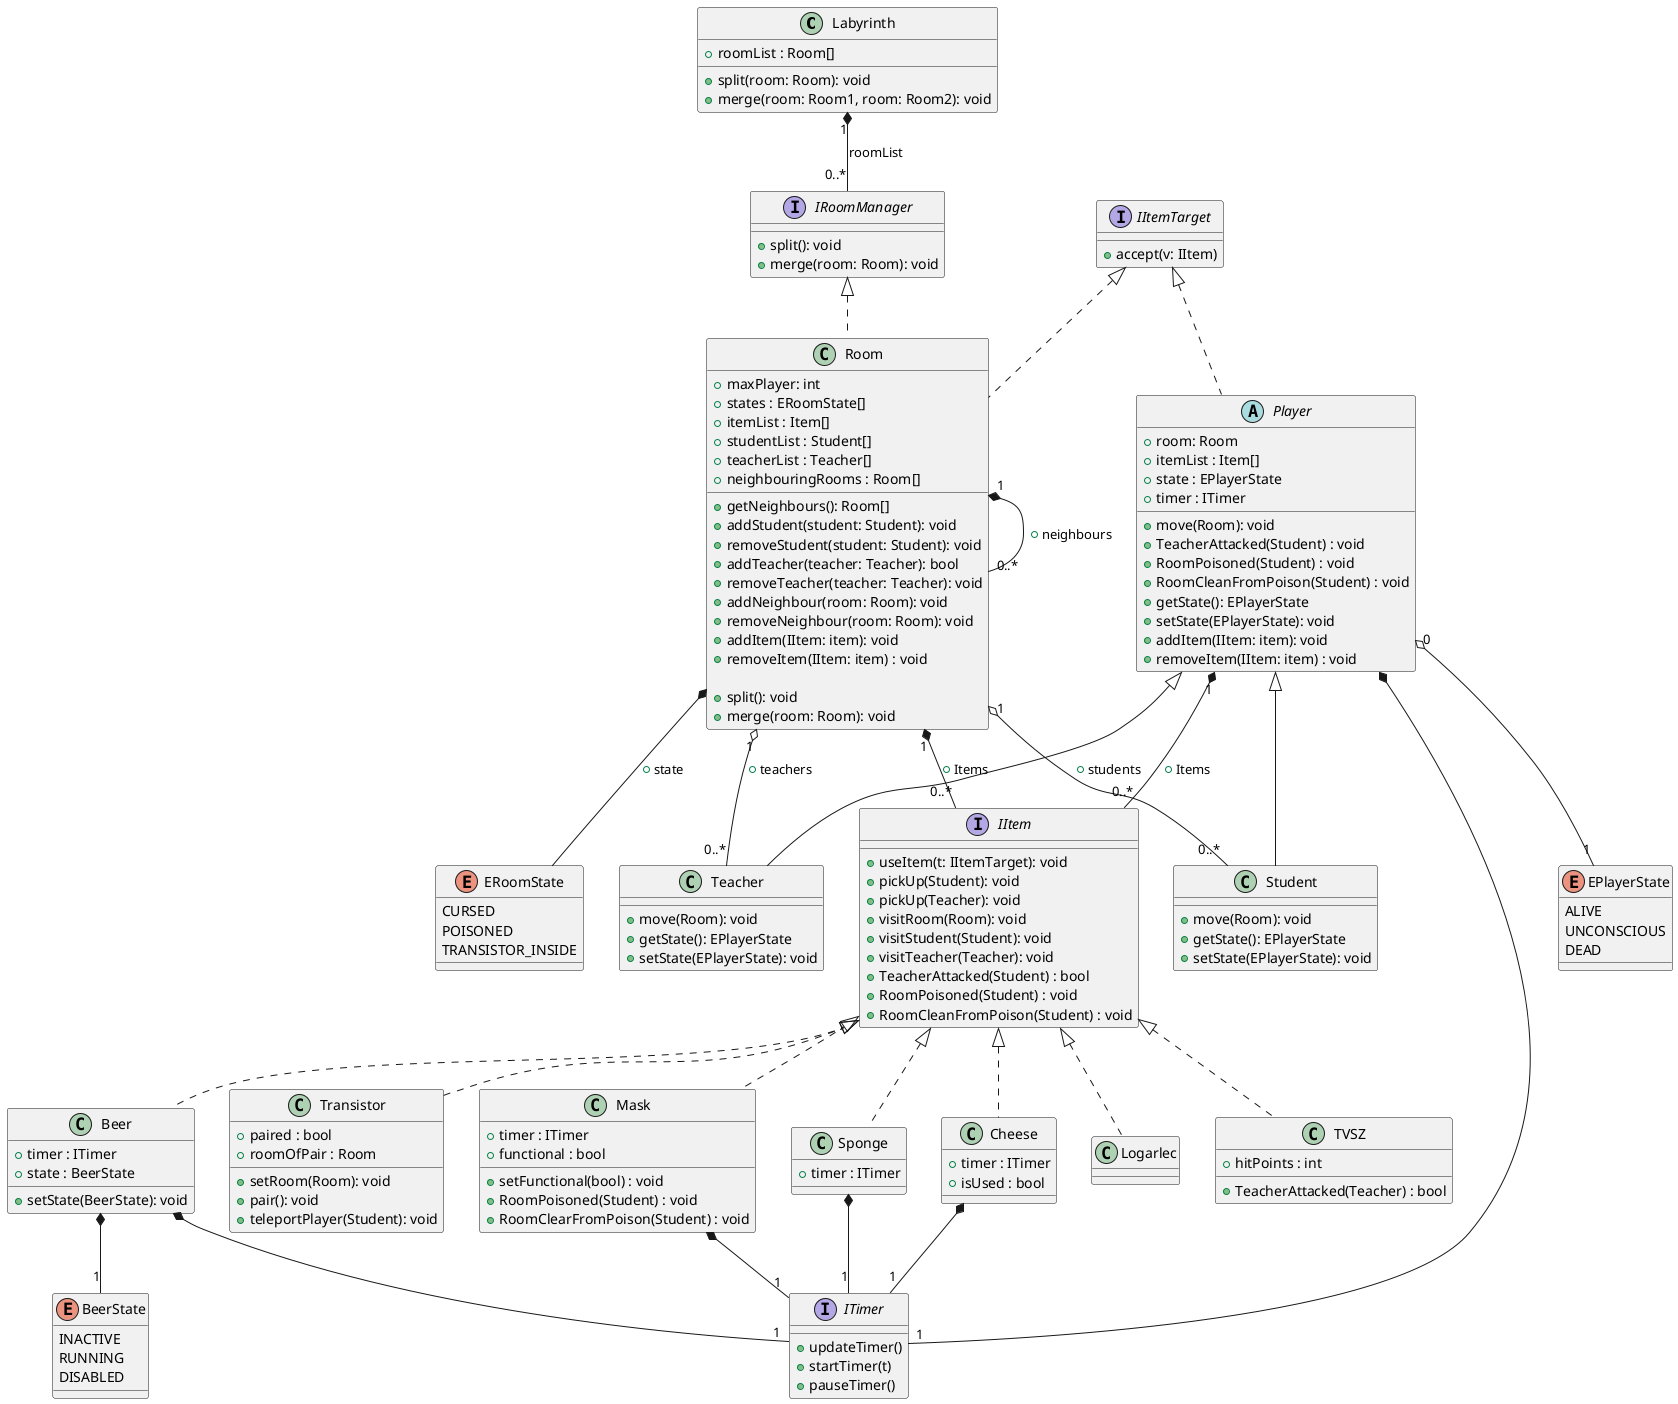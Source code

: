 @startuml UML

class Labyrinth {
    +roomList : Room[]

    +split(room: Room): void
    +merge(room: Room1, room: Room2): void
}

Labyrinth "1" *-- "0..*" IRoomManager: roomList

interface IRoomManager {
    + split(): void
    + merge(room: Room): void
}

/' Removed implementing IItemHolder '/
class Room implements IItemTarget, IRoomManager {
    + maxPlayer: int
    + states : ERoomState[]
    + itemList : Item[]
    + studentList : Student[]
    + teacherList : Teacher[]
    + neighbouringRooms : Room[]

    + getNeighbours(): Room[]
    + addStudent(student: Student): void
    + removeStudent(student: Student): void
    + addTeacher(teacher: Teacher): bool
    + removeTeacher(teacher: Teacher): void
    + addNeighbour(room: Room): void
    + removeNeighbour(room: Room): void
    + addItem(IItem: item): void
    + removeItem(IItem: item) : void

    + split(): void
    + merge(room: Room): void
}

Room "1" o-- "0..*" Student: + students
Room "1" o-- "0..*" Teacher: + teachers
Room "1" *-- "0..*" Room: + neighbours
Room "1" *-- "0..*" IItem: + Items
Room *-- ERoomState: + state


enum EPlayerState {
    ALIVE
    UNCONSCIOUS
    DEAD
}

/' Removed implementing IItemHolder '/
abstract class Player implements IItemTarget{
    + room: Room
    + itemList : Item[]
    + state : EPlayerState
    + timer : ITimer

    + move(Room): void
    + TeacherAttacked(Student) : void
    + RoomPoisoned(Student) : void
    + RoomCleanFromPoison(Student) : void
    + getState(): EPlayerState
    + setState(EPlayerState): void
    + addItem(IItem: item): void
    + removeItem(IItem: item) : void
}

Player "0" o-- "1" EPlayerState
Player "1" *-- "0..*" IItem: + Items
Player *-- "1" ITimer

interface IItem {
    + useItem(t: IItemTarget): void
    + pickUp(Student): void
    + pickUp(Teacher): void
    + visitRoom(Room): void
    + visitStudent(Student): void
    + visitTeacher(Teacher): void
    + TeacherAttacked(Student) : bool
    + RoomPoisoned(Student) : void
    + RoomCleanFromPoison(Student) : void
}

interface IItemTarget{
    + accept(v: IItem)
}

class Teacher extends Player{
    + move(Room): void
    + getState(): EPlayerState
    + setState(EPlayerState): void
}

class Student extends Player{
    + move(Room): void
    + getState(): EPlayerState
    + setState(EPlayerState): void
}

/' interface IItemHolder {
    + addItemy(Item: Item): void
    + removeItem(Item: Item): void
} '/

enum ERoomState {
    CURSED
    POISONED
    TRANSISTOR_INSIDE
}

interface ITimer {
    + updateTimer()
    + startTimer(t)
    + pauseTimer()
}

class TVSZ implements IItem {
    + hitPoints : int

    + TeacherAttacked(Teacher) : bool
}

class Transistor implements IItem  {
    + paired : bool
    + roomOfPair : Room

    + setRoom(Room): void
    + pair(): void
    + teleportPlayer(Student): void
}

enum BeerState {
    INACTIVE
    RUNNING
    DISABLED
}

class Beer implements IItem {
    + timer : ITimer
    + state : BeerState

    + setState(BeerState): void
}
Beer *-- "1" ITimer
Beer *-- "1" BeerState

class Mask implements IItem  {
    + timer : ITimer
    + functional : bool

    + setFunctional(bool) : void
    + RoomPoisoned(Student) : void
    + RoomClearFromPoison(Student) : void

}
Mask *-- "1" ITimer

class Sponge  implements IItem {
    + timer : ITimer

}
Sponge *-- "1" ITimer

class Cheese  implements IItem {
    + timer : ITimer
    + isUsed : bool

}
Cheese *-- "1" ITimer

class Logarlec  implements IItem  {
}



@enduml
